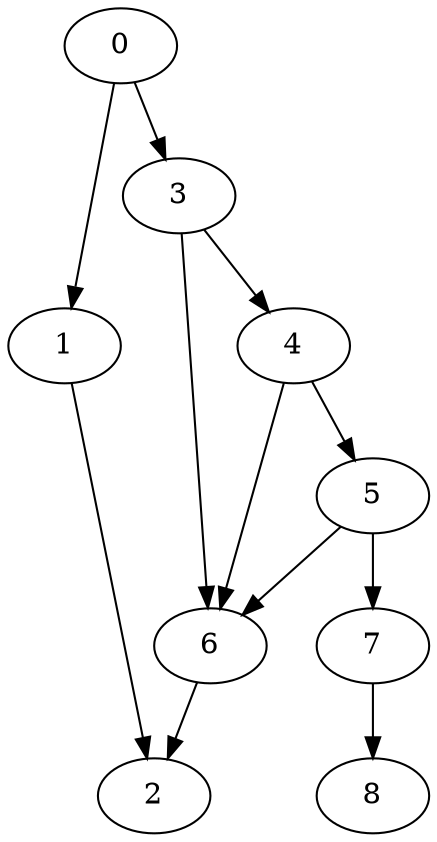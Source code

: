 digraph {
	0
	1
	2
	3
	4
	5
	6
	7
	8
	1 -> 2
	6 -> 2
	0 -> 3
	3 -> 4
	5 -> 7
	7 -> 8
	0 -> 1
	4 -> 5
	3 -> 6
	4 -> 6
	5 -> 6
}
